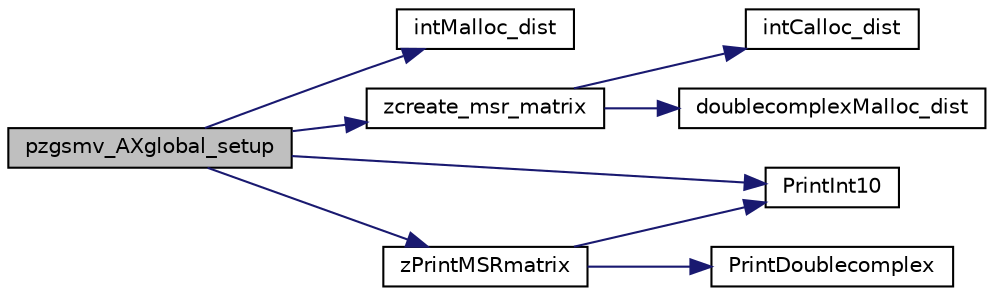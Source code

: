 digraph "pzgsmv_AXglobal_setup"
{
 // LATEX_PDF_SIZE
  edge [fontname="Helvetica",fontsize="10",labelfontname="Helvetica",labelfontsize="10"];
  node [fontname="Helvetica",fontsize="10",shape=record];
  rankdir="LR";
  Node1 [label="pzgsmv_AXglobal_setup",height=0.2,width=0.4,color="black", fillcolor="grey75", style="filled", fontcolor="black",tooltip=" "];
  Node1 -> Node2 [color="midnightblue",fontsize="10",style="solid",fontname="Helvetica"];
  Node2 [label="intMalloc_dist",height=0.2,width=0.4,color="black", fillcolor="white", style="filled",URL="$memory_8c.html#a2c2df35072e313373438cccdb98b885c",tooltip=" "];
  Node1 -> Node3 [color="midnightblue",fontsize="10",style="solid",fontname="Helvetica"];
  Node3 [label="PrintInt10",height=0.2,width=0.4,color="black", fillcolor="white", style="filled",URL="$superlu__defs_8h.html#ab03f0fccabf0c7a84b0e2c99c2988809",tooltip=" "];
  Node1 -> Node4 [color="midnightblue",fontsize="10",style="solid",fontname="Helvetica"];
  Node4 [label="zcreate_msr_matrix",height=0.2,width=0.4,color="black", fillcolor="white", style="filled",URL="$pzgsmv__AXglobal_8c.html#a2a4612072420b5cb36492a0b036f062b",tooltip=" "];
  Node4 -> Node5 [color="midnightblue",fontsize="10",style="solid",fontname="Helvetica"];
  Node5 [label="doublecomplexMalloc_dist",height=0.2,width=0.4,color="black", fillcolor="white", style="filled",URL="$superlu__zdefs_8h.html#af9c619b6f1f8f20b5bc70551bd10c84a",tooltip=" "];
  Node4 -> Node6 [color="midnightblue",fontsize="10",style="solid",fontname="Helvetica"];
  Node6 [label="intCalloc_dist",height=0.2,width=0.4,color="black", fillcolor="white", style="filled",URL="$memory_8c.html#a6fd91c6883ea8ea94e0ece298e0e46b6",tooltip=" "];
  Node1 -> Node7 [color="midnightblue",fontsize="10",style="solid",fontname="Helvetica"];
  Node7 [label="zPrintMSRmatrix",height=0.2,width=0.4,color="black", fillcolor="white", style="filled",URL="$pzgsmv__AXglobal_8c.html#ad0076730a9dc665c6535a55537323bb8",tooltip=" "];
  Node7 -> Node8 [color="midnightblue",fontsize="10",style="solid",fontname="Helvetica"];
  Node8 [label="PrintDoublecomplex",height=0.2,width=0.4,color="black", fillcolor="white", style="filled",URL="$superlu__zdefs_8h.html#a644f034875ee4d16900267214853b348",tooltip=" "];
  Node7 -> Node3 [color="midnightblue",fontsize="10",style="solid",fontname="Helvetica"];
}
